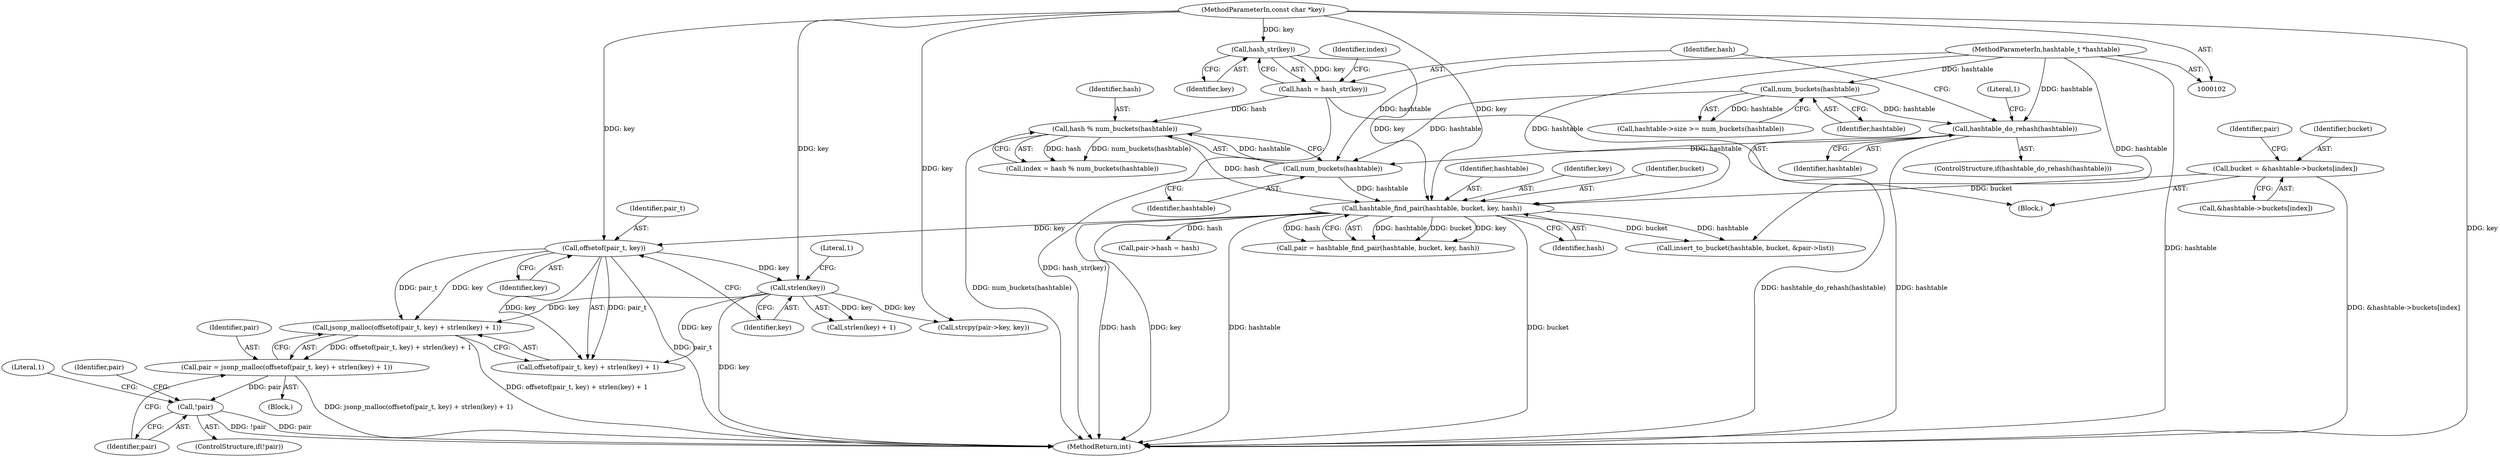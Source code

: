 digraph "1_jansson_8f80c2d83808150724d31793e6ade92749b1faa4_6@API" {
"1000166" [label="(Call,jsonp_malloc(offsetof(pair_t, key) + strlen(key) + 1))"];
"1000168" [label="(Call,offsetof(pair_t, key))"];
"1000145" [label="(Call,hashtable_find_pair(hashtable, bucket, key, hash))"];
"1000133" [label="(Call,num_buckets(hashtable))"];
"1000120" [label="(Call,hashtable_do_rehash(hashtable))"];
"1000117" [label="(Call,num_buckets(hashtable))"];
"1000103" [label="(MethodParameterIn,hashtable_t *hashtable)"];
"1000135" [label="(Call,bucket = &hashtable->buckets[index])"];
"1000127" [label="(Call,hash_str(key))"];
"1000104" [label="(MethodParameterIn,const char *key)"];
"1000131" [label="(Call,hash % num_buckets(hashtable))"];
"1000125" [label="(Call,hash = hash_str(key))"];
"1000172" [label="(Call,strlen(key))"];
"1000164" [label="(Call,pair = jsonp_malloc(offsetof(pair_t, key) + strlen(key) + 1))"];
"1000176" [label="(Call,!pair)"];
"1000173" [label="(Identifier,key)"];
"1000143" [label="(Call,pair = hashtable_find_pair(hashtable, bucket, key, hash))"];
"1000133" [label="(Call,num_buckets(hashtable))"];
"1000124" [label="(Literal,1)"];
"1000177" [label="(Identifier,pair)"];
"1000137" [label="(Call,&hashtable->buckets[index])"];
"1000128" [label="(Identifier,key)"];
"1000168" [label="(Call,offsetof(pair_t, key))"];
"1000134" [label="(Identifier,hashtable)"];
"1000118" [label="(Identifier,hashtable)"];
"1000125" [label="(Call,hash = hash_str(key))"];
"1000166" [label="(Call,jsonp_malloc(offsetof(pair_t, key) + strlen(key) + 1))"];
"1000164" [label="(Call,pair = jsonp_malloc(offsetof(pair_t, key) + strlen(key) + 1))"];
"1000119" [label="(ControlStructure,if(hashtable_do_rehash(hashtable)))"];
"1000174" [label="(Literal,1)"];
"1000191" [label="(Call,strcpy(pair->key, key))"];
"1000120" [label="(Call,hashtable_do_rehash(hashtable))"];
"1000219" [label="(MethodReturn,int)"];
"1000145" [label="(Call,hashtable_find_pair(hashtable, bucket, key, hash))"];
"1000129" [label="(Call,index = hash % num_buckets(hashtable))"];
"1000171" [label="(Call,strlen(key) + 1)"];
"1000127" [label="(Call,hash_str(key))"];
"1000183" [label="(Identifier,pair)"];
"1000126" [label="(Identifier,hash)"];
"1000144" [label="(Identifier,pair)"];
"1000130" [label="(Identifier,index)"];
"1000117" [label="(Call,num_buckets(hashtable))"];
"1000176" [label="(Call,!pair)"];
"1000107" [label="(Block,)"];
"1000170" [label="(Identifier,key)"];
"1000103" [label="(MethodParameterIn,hashtable_t *hashtable)"];
"1000146" [label="(Identifier,hashtable)"];
"1000135" [label="(Call,bucket = &hashtable->buckets[index])"];
"1000121" [label="(Identifier,hashtable)"];
"1000206" [label="(Call,insert_to_bucket(hashtable, bucket, &pair->list))"];
"1000175" [label="(ControlStructure,if(!pair))"];
"1000148" [label="(Identifier,key)"];
"1000180" [label="(Literal,1)"];
"1000149" [label="(Identifier,hash)"];
"1000113" [label="(Call,hashtable->size >= num_buckets(hashtable))"];
"1000163" [label="(Block,)"];
"1000132" [label="(Identifier,hash)"];
"1000172" [label="(Call,strlen(key))"];
"1000147" [label="(Identifier,bucket)"];
"1000181" [label="(Call,pair->hash = hash)"];
"1000131" [label="(Call,hash % num_buckets(hashtable))"];
"1000167" [label="(Call,offsetof(pair_t, key) + strlen(key) + 1)"];
"1000104" [label="(MethodParameterIn,const char *key)"];
"1000169" [label="(Identifier,pair_t)"];
"1000165" [label="(Identifier,pair)"];
"1000136" [label="(Identifier,bucket)"];
"1000166" -> "1000164"  [label="AST: "];
"1000166" -> "1000167"  [label="CFG: "];
"1000167" -> "1000166"  [label="AST: "];
"1000164" -> "1000166"  [label="CFG: "];
"1000166" -> "1000219"  [label="DDG: offsetof(pair_t, key) + strlen(key) + 1"];
"1000166" -> "1000164"  [label="DDG: offsetof(pair_t, key) + strlen(key) + 1"];
"1000168" -> "1000166"  [label="DDG: pair_t"];
"1000168" -> "1000166"  [label="DDG: key"];
"1000172" -> "1000166"  [label="DDG: key"];
"1000168" -> "1000167"  [label="AST: "];
"1000168" -> "1000170"  [label="CFG: "];
"1000169" -> "1000168"  [label="AST: "];
"1000170" -> "1000168"  [label="AST: "];
"1000173" -> "1000168"  [label="CFG: "];
"1000168" -> "1000219"  [label="DDG: pair_t"];
"1000168" -> "1000167"  [label="DDG: pair_t"];
"1000168" -> "1000167"  [label="DDG: key"];
"1000145" -> "1000168"  [label="DDG: key"];
"1000104" -> "1000168"  [label="DDG: key"];
"1000168" -> "1000172"  [label="DDG: key"];
"1000145" -> "1000143"  [label="AST: "];
"1000145" -> "1000149"  [label="CFG: "];
"1000146" -> "1000145"  [label="AST: "];
"1000147" -> "1000145"  [label="AST: "];
"1000148" -> "1000145"  [label="AST: "];
"1000149" -> "1000145"  [label="AST: "];
"1000143" -> "1000145"  [label="CFG: "];
"1000145" -> "1000219"  [label="DDG: hash"];
"1000145" -> "1000219"  [label="DDG: key"];
"1000145" -> "1000219"  [label="DDG: hashtable"];
"1000145" -> "1000219"  [label="DDG: bucket"];
"1000145" -> "1000143"  [label="DDG: hashtable"];
"1000145" -> "1000143"  [label="DDG: bucket"];
"1000145" -> "1000143"  [label="DDG: key"];
"1000145" -> "1000143"  [label="DDG: hash"];
"1000133" -> "1000145"  [label="DDG: hashtable"];
"1000103" -> "1000145"  [label="DDG: hashtable"];
"1000135" -> "1000145"  [label="DDG: bucket"];
"1000127" -> "1000145"  [label="DDG: key"];
"1000104" -> "1000145"  [label="DDG: key"];
"1000131" -> "1000145"  [label="DDG: hash"];
"1000145" -> "1000181"  [label="DDG: hash"];
"1000145" -> "1000206"  [label="DDG: hashtable"];
"1000145" -> "1000206"  [label="DDG: bucket"];
"1000133" -> "1000131"  [label="AST: "];
"1000133" -> "1000134"  [label="CFG: "];
"1000134" -> "1000133"  [label="AST: "];
"1000131" -> "1000133"  [label="CFG: "];
"1000133" -> "1000131"  [label="DDG: hashtable"];
"1000120" -> "1000133"  [label="DDG: hashtable"];
"1000117" -> "1000133"  [label="DDG: hashtable"];
"1000103" -> "1000133"  [label="DDG: hashtable"];
"1000120" -> "1000119"  [label="AST: "];
"1000120" -> "1000121"  [label="CFG: "];
"1000121" -> "1000120"  [label="AST: "];
"1000124" -> "1000120"  [label="CFG: "];
"1000126" -> "1000120"  [label="CFG: "];
"1000120" -> "1000219"  [label="DDG: hashtable"];
"1000120" -> "1000219"  [label="DDG: hashtable_do_rehash(hashtable)"];
"1000117" -> "1000120"  [label="DDG: hashtable"];
"1000103" -> "1000120"  [label="DDG: hashtable"];
"1000117" -> "1000113"  [label="AST: "];
"1000117" -> "1000118"  [label="CFG: "];
"1000118" -> "1000117"  [label="AST: "];
"1000113" -> "1000117"  [label="CFG: "];
"1000117" -> "1000113"  [label="DDG: hashtable"];
"1000103" -> "1000117"  [label="DDG: hashtable"];
"1000103" -> "1000102"  [label="AST: "];
"1000103" -> "1000219"  [label="DDG: hashtable"];
"1000103" -> "1000206"  [label="DDG: hashtable"];
"1000135" -> "1000107"  [label="AST: "];
"1000135" -> "1000137"  [label="CFG: "];
"1000136" -> "1000135"  [label="AST: "];
"1000137" -> "1000135"  [label="AST: "];
"1000144" -> "1000135"  [label="CFG: "];
"1000135" -> "1000219"  [label="DDG: &hashtable->buckets[index]"];
"1000127" -> "1000125"  [label="AST: "];
"1000127" -> "1000128"  [label="CFG: "];
"1000128" -> "1000127"  [label="AST: "];
"1000125" -> "1000127"  [label="CFG: "];
"1000127" -> "1000125"  [label="DDG: key"];
"1000104" -> "1000127"  [label="DDG: key"];
"1000104" -> "1000102"  [label="AST: "];
"1000104" -> "1000219"  [label="DDG: key"];
"1000104" -> "1000172"  [label="DDG: key"];
"1000104" -> "1000191"  [label="DDG: key"];
"1000131" -> "1000129"  [label="AST: "];
"1000132" -> "1000131"  [label="AST: "];
"1000129" -> "1000131"  [label="CFG: "];
"1000131" -> "1000219"  [label="DDG: num_buckets(hashtable)"];
"1000131" -> "1000129"  [label="DDG: hash"];
"1000131" -> "1000129"  [label="DDG: num_buckets(hashtable)"];
"1000125" -> "1000131"  [label="DDG: hash"];
"1000125" -> "1000107"  [label="AST: "];
"1000126" -> "1000125"  [label="AST: "];
"1000130" -> "1000125"  [label="CFG: "];
"1000125" -> "1000219"  [label="DDG: hash_str(key)"];
"1000172" -> "1000171"  [label="AST: "];
"1000172" -> "1000173"  [label="CFG: "];
"1000173" -> "1000172"  [label="AST: "];
"1000174" -> "1000172"  [label="CFG: "];
"1000172" -> "1000219"  [label="DDG: key"];
"1000172" -> "1000167"  [label="DDG: key"];
"1000172" -> "1000171"  [label="DDG: key"];
"1000172" -> "1000191"  [label="DDG: key"];
"1000164" -> "1000163"  [label="AST: "];
"1000165" -> "1000164"  [label="AST: "];
"1000177" -> "1000164"  [label="CFG: "];
"1000164" -> "1000219"  [label="DDG: jsonp_malloc(offsetof(pair_t, key) + strlen(key) + 1)"];
"1000164" -> "1000176"  [label="DDG: pair"];
"1000176" -> "1000175"  [label="AST: "];
"1000176" -> "1000177"  [label="CFG: "];
"1000177" -> "1000176"  [label="AST: "];
"1000180" -> "1000176"  [label="CFG: "];
"1000183" -> "1000176"  [label="CFG: "];
"1000176" -> "1000219"  [label="DDG: pair"];
"1000176" -> "1000219"  [label="DDG: !pair"];
}

